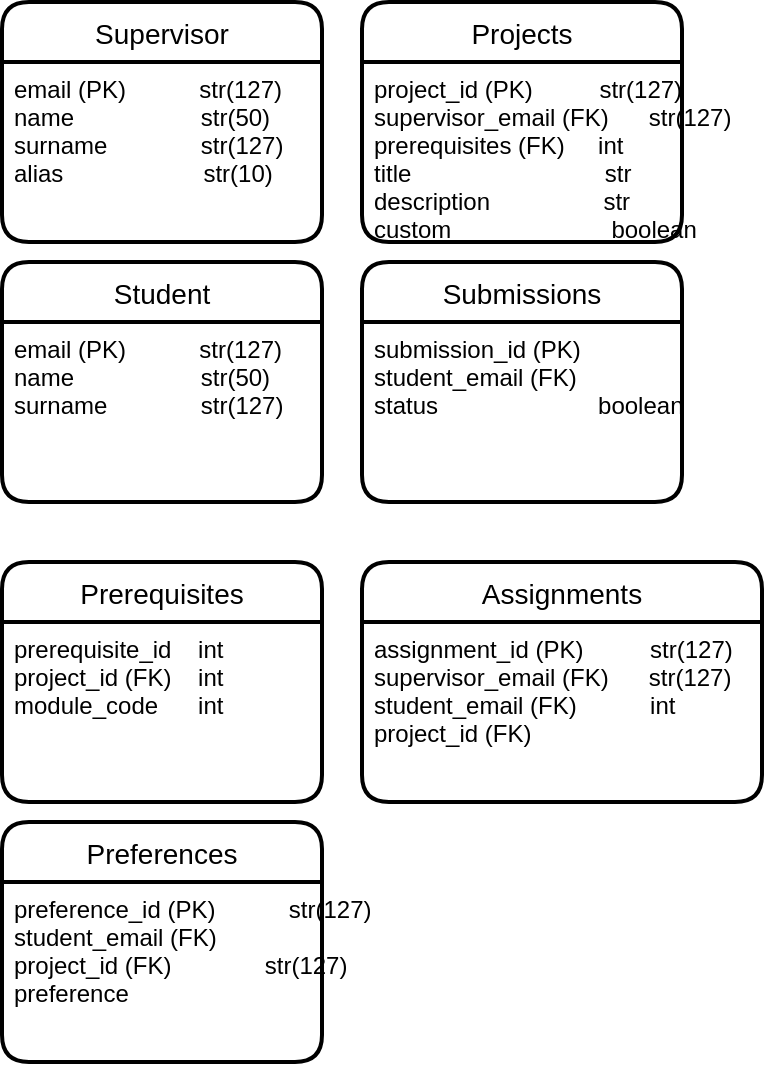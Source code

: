 <mxfile version="18.0.6" type="github">
  <diagram id="R2lEEEUBdFMjLlhIrx00" name="Page-1">
    <mxGraphModel dx="1350" dy="793" grid="1" gridSize="10" guides="1" tooltips="1" connect="1" arrows="1" fold="1" page="1" pageScale="1" pageWidth="850" pageHeight="1100" math="0" shadow="0" extFonts="Permanent Marker^https://fonts.googleapis.com/css?family=Permanent+Marker">
      <root>
        <mxCell id="0" />
        <mxCell id="1" parent="0" />
        <mxCell id="O_--yid4OymOuht97shS-1" value="Supervisor" style="swimlane;childLayout=stackLayout;horizontal=1;startSize=30;horizontalStack=0;rounded=1;fontSize=14;fontStyle=0;strokeWidth=2;resizeParent=0;resizeLast=1;shadow=0;dashed=0;align=center;" vertex="1" parent="1">
          <mxGeometry x="340" y="350" width="160" height="120" as="geometry" />
        </mxCell>
        <mxCell id="O_--yid4OymOuht97shS-2" value="email (PK)           str(127)&#xa;name                   str(50)&#xa;surname              str(127)&#xa;alias                     str(10)&#xa;" style="align=left;strokeColor=none;fillColor=none;spacingLeft=4;fontSize=12;verticalAlign=top;resizable=0;rotatable=0;part=1;" vertex="1" parent="O_--yid4OymOuht97shS-1">
          <mxGeometry y="30" width="160" height="90" as="geometry" />
        </mxCell>
        <mxCell id="O_--yid4OymOuht97shS-3" value="Student" style="swimlane;childLayout=stackLayout;horizontal=1;startSize=30;horizontalStack=0;rounded=1;fontSize=14;fontStyle=0;strokeWidth=2;resizeParent=0;resizeLast=1;shadow=0;dashed=0;align=center;" vertex="1" parent="1">
          <mxGeometry x="340" y="480" width="160" height="120" as="geometry" />
        </mxCell>
        <mxCell id="O_--yid4OymOuht97shS-4" value="email (PK)           str(127)&#xa;name                   str(50)&#xa;surname              str(127)&#xa;&#xa;            " style="align=left;strokeColor=none;fillColor=none;spacingLeft=4;fontSize=12;verticalAlign=top;resizable=0;rotatable=0;part=1;" vertex="1" parent="O_--yid4OymOuht97shS-3">
          <mxGeometry y="30" width="160" height="90" as="geometry" />
        </mxCell>
        <mxCell id="O_--yid4OymOuht97shS-5" value="Projects" style="swimlane;childLayout=stackLayout;horizontal=1;startSize=30;horizontalStack=0;rounded=1;fontSize=14;fontStyle=0;strokeWidth=2;resizeParent=0;resizeLast=1;shadow=0;dashed=0;align=center;" vertex="1" parent="1">
          <mxGeometry x="520" y="350" width="160" height="120" as="geometry" />
        </mxCell>
        <mxCell id="O_--yid4OymOuht97shS-6" value="project_id (PK)          str(127)&#xa;supervisor_email (FK)      str(127)&#xa;prerequisites (FK)     int&#xa;title                             str&#xa;description                 str&#xa;custom                        boolean&#xa;&#xa;&#xa;" style="align=left;strokeColor=none;fillColor=none;spacingLeft=4;fontSize=12;verticalAlign=top;resizable=0;rotatable=0;part=1;" vertex="1" parent="O_--yid4OymOuht97shS-5">
          <mxGeometry y="30" width="160" height="90" as="geometry" />
        </mxCell>
        <mxCell id="O_--yid4OymOuht97shS-7" value="Submissions" style="swimlane;childLayout=stackLayout;horizontal=1;startSize=30;horizontalStack=0;rounded=1;fontSize=14;fontStyle=0;strokeWidth=2;resizeParent=0;resizeLast=1;shadow=0;dashed=0;align=center;" vertex="1" parent="1">
          <mxGeometry x="520" y="480" width="160" height="120" as="geometry" />
        </mxCell>
        <mxCell id="O_--yid4OymOuht97shS-8" value="submission_id (PK)&#xa;student_email (FK)&#xa;status                        boolean&#xa;" style="align=left;strokeColor=none;fillColor=none;spacingLeft=4;fontSize=12;verticalAlign=top;resizable=0;rotatable=0;part=1;" vertex="1" parent="O_--yid4OymOuht97shS-7">
          <mxGeometry y="30" width="160" height="90" as="geometry" />
        </mxCell>
        <mxCell id="O_--yid4OymOuht97shS-10" value="Prerequisites" style="swimlane;childLayout=stackLayout;horizontal=1;startSize=30;horizontalStack=0;rounded=1;fontSize=14;fontStyle=0;strokeWidth=2;resizeParent=0;resizeLast=1;shadow=0;dashed=0;align=center;" vertex="1" parent="1">
          <mxGeometry x="340" y="630" width="160" height="120" as="geometry" />
        </mxCell>
        <mxCell id="O_--yid4OymOuht97shS-11" value="prerequisite_id    int&#xa;project_id (FK)    int&#xa;module_code      int&#xa;" style="align=left;strokeColor=none;fillColor=none;spacingLeft=4;fontSize=12;verticalAlign=top;resizable=0;rotatable=0;part=1;" vertex="1" parent="O_--yid4OymOuht97shS-10">
          <mxGeometry y="30" width="160" height="90" as="geometry" />
        </mxCell>
        <mxCell id="O_--yid4OymOuht97shS-12" value="Preferences" style="swimlane;childLayout=stackLayout;horizontal=1;startSize=30;horizontalStack=0;rounded=1;fontSize=14;fontStyle=0;strokeWidth=2;resizeParent=0;resizeLast=1;shadow=0;dashed=0;align=center;" vertex="1" parent="1">
          <mxGeometry x="340" y="760" width="160" height="120" as="geometry" />
        </mxCell>
        <mxCell id="O_--yid4OymOuht97shS-13" value="preference_id (PK)           str(127)&#xa;student_email (FK)&#xa;project_id (FK)              str(127)&#xa;preference                    &#xa;" style="align=left;strokeColor=none;fillColor=none;spacingLeft=4;fontSize=12;verticalAlign=top;resizable=0;rotatable=0;part=1;" vertex="1" parent="O_--yid4OymOuht97shS-12">
          <mxGeometry y="30" width="160" height="90" as="geometry" />
        </mxCell>
        <mxCell id="O_--yid4OymOuht97shS-14" value="Assignments" style="swimlane;childLayout=stackLayout;horizontal=1;startSize=30;horizontalStack=0;rounded=1;fontSize=14;fontStyle=0;strokeWidth=2;resizeParent=0;resizeLast=1;shadow=0;dashed=0;align=center;" vertex="1" parent="1">
          <mxGeometry x="520" y="630" width="200" height="120" as="geometry" />
        </mxCell>
        <mxCell id="O_--yid4OymOuht97shS-15" value="assignment_id (PK)          str(127)&#xa;supervisor_email (FK)      str(127)&#xa;student_email (FK)           int&#xa;project_id (FK)               &#xa;&#xa;&#xa;" style="align=left;strokeColor=none;fillColor=none;spacingLeft=4;fontSize=12;verticalAlign=top;resizable=0;rotatable=0;part=1;" vertex="1" parent="O_--yid4OymOuht97shS-14">
          <mxGeometry y="30" width="200" height="90" as="geometry" />
        </mxCell>
      </root>
    </mxGraphModel>
  </diagram>
</mxfile>
